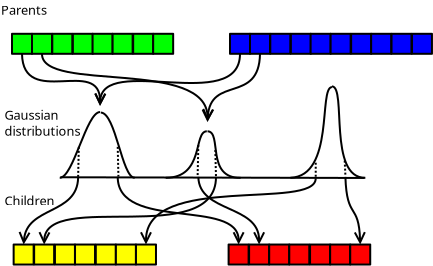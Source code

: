 <?xml version="1.0" encoding="UTF-8"?>
<dia:diagram xmlns:dia="http://www.lysator.liu.se/~alla/dia/">
  <dia:layer name="Background" visible="true">
    <dia:object type="Standard - Box" version="0" id="O0">
      <dia:attribute name="obj_pos">
        <dia:point val="13.991,8.205"/>
      </dia:attribute>
      <dia:attribute name="obj_bb">
        <dia:rectangle val="13.941,8.155;15.041,9.255"/>
      </dia:attribute>
      <dia:attribute name="elem_corner">
        <dia:point val="13.991,8.205"/>
      </dia:attribute>
      <dia:attribute name="elem_width">
        <dia:real val="1"/>
      </dia:attribute>
      <dia:attribute name="elem_height">
        <dia:real val="1"/>
      </dia:attribute>
      <dia:attribute name="inner_color">
        <dia:color val="#00ff00"/>
      </dia:attribute>
      <dia:attribute name="show_background">
        <dia:boolean val="true"/>
      </dia:attribute>
      <dia:attribute name="corner_radius">
        <dia:real val="1.175e-38"/>
      </dia:attribute>
      <dia:attribute name="aspect">
        <dia:enum val="2"/>
      </dia:attribute>
    </dia:object>
    <dia:object type="Standard - Box" version="0" id="O1">
      <dia:attribute name="obj_pos">
        <dia:point val="12.965,8.205"/>
      </dia:attribute>
      <dia:attribute name="obj_bb">
        <dia:rectangle val="12.915,8.155;14.015,9.255"/>
      </dia:attribute>
      <dia:attribute name="elem_corner">
        <dia:point val="12.965,8.205"/>
      </dia:attribute>
      <dia:attribute name="elem_width">
        <dia:real val="1"/>
      </dia:attribute>
      <dia:attribute name="elem_height">
        <dia:real val="1"/>
      </dia:attribute>
      <dia:attribute name="inner_color">
        <dia:color val="#00ff00"/>
      </dia:attribute>
      <dia:attribute name="show_background">
        <dia:boolean val="true"/>
      </dia:attribute>
      <dia:attribute name="corner_radius">
        <dia:real val="1.175e-38"/>
      </dia:attribute>
      <dia:attribute name="aspect">
        <dia:enum val="2"/>
      </dia:attribute>
    </dia:object>
    <dia:object type="Standard - Box" version="0" id="O2">
      <dia:attribute name="obj_pos">
        <dia:point val="10.95,8.205"/>
      </dia:attribute>
      <dia:attribute name="obj_bb">
        <dia:rectangle val="10.9,8.155;12,9.255"/>
      </dia:attribute>
      <dia:attribute name="elem_corner">
        <dia:point val="10.95,8.205"/>
      </dia:attribute>
      <dia:attribute name="elem_width">
        <dia:real val="1"/>
      </dia:attribute>
      <dia:attribute name="elem_height">
        <dia:real val="1"/>
      </dia:attribute>
      <dia:attribute name="inner_color">
        <dia:color val="#00ff00"/>
      </dia:attribute>
      <dia:attribute name="show_background">
        <dia:boolean val="true"/>
      </dia:attribute>
      <dia:attribute name="corner_radius">
        <dia:real val="1.175e-38"/>
      </dia:attribute>
      <dia:attribute name="aspect">
        <dia:enum val="2"/>
      </dia:attribute>
    </dia:object>
    <dia:object type="Standard - Box" version="0" id="O3">
      <dia:attribute name="obj_pos">
        <dia:point val="11.95,8.205"/>
      </dia:attribute>
      <dia:attribute name="obj_bb">
        <dia:rectangle val="11.9,8.155;13,9.255"/>
      </dia:attribute>
      <dia:attribute name="elem_corner">
        <dia:point val="11.95,8.205"/>
      </dia:attribute>
      <dia:attribute name="elem_width">
        <dia:real val="1"/>
      </dia:attribute>
      <dia:attribute name="elem_height">
        <dia:real val="1"/>
      </dia:attribute>
      <dia:attribute name="inner_color">
        <dia:color val="#00ff00"/>
      </dia:attribute>
      <dia:attribute name="show_background">
        <dia:boolean val="true"/>
      </dia:attribute>
      <dia:attribute name="corner_radius">
        <dia:real val="1.175e-38"/>
      </dia:attribute>
      <dia:attribute name="aspect">
        <dia:enum val="2"/>
      </dia:attribute>
    </dia:object>
    <dia:object type="Standard - Box" version="0" id="O4">
      <dia:attribute name="obj_pos">
        <dia:point val="14.98,8.205"/>
      </dia:attribute>
      <dia:attribute name="obj_bb">
        <dia:rectangle val="14.931,8.155;16.03,9.255"/>
      </dia:attribute>
      <dia:attribute name="elem_corner">
        <dia:point val="14.98,8.205"/>
      </dia:attribute>
      <dia:attribute name="elem_width">
        <dia:real val="1"/>
      </dia:attribute>
      <dia:attribute name="elem_height">
        <dia:real val="1"/>
      </dia:attribute>
      <dia:attribute name="inner_color">
        <dia:color val="#00ff00"/>
      </dia:attribute>
      <dia:attribute name="show_background">
        <dia:boolean val="true"/>
      </dia:attribute>
      <dia:attribute name="corner_radius">
        <dia:real val="1.175e-38"/>
      </dia:attribute>
      <dia:attribute name="aspect">
        <dia:enum val="2"/>
      </dia:attribute>
    </dia:object>
    <dia:object type="Standard - Box" version="0" id="O5">
      <dia:attribute name="obj_pos">
        <dia:point val="15.981,8.205"/>
      </dia:attribute>
      <dia:attribute name="obj_bb">
        <dia:rectangle val="15.931,8.155;17.031,9.255"/>
      </dia:attribute>
      <dia:attribute name="elem_corner">
        <dia:point val="15.981,8.205"/>
      </dia:attribute>
      <dia:attribute name="elem_width">
        <dia:real val="1"/>
      </dia:attribute>
      <dia:attribute name="elem_height">
        <dia:real val="1"/>
      </dia:attribute>
      <dia:attribute name="inner_color">
        <dia:color val="#00ff00"/>
      </dia:attribute>
      <dia:attribute name="show_background">
        <dia:boolean val="true"/>
      </dia:attribute>
      <dia:attribute name="corner_radius">
        <dia:real val="1.175e-38"/>
      </dia:attribute>
      <dia:attribute name="aspect">
        <dia:enum val="2"/>
      </dia:attribute>
    </dia:object>
    <dia:object type="Standard - Box" version="0" id="O6">
      <dia:attribute name="obj_pos">
        <dia:point val="17.008,8.205"/>
      </dia:attribute>
      <dia:attribute name="obj_bb">
        <dia:rectangle val="16.957,8.155;18.058,9.255"/>
      </dia:attribute>
      <dia:attribute name="elem_corner">
        <dia:point val="17.008,8.205"/>
      </dia:attribute>
      <dia:attribute name="elem_width">
        <dia:real val="1"/>
      </dia:attribute>
      <dia:attribute name="elem_height">
        <dia:real val="1"/>
      </dia:attribute>
      <dia:attribute name="inner_color">
        <dia:color val="#00ff00"/>
      </dia:attribute>
      <dia:attribute name="show_background">
        <dia:boolean val="true"/>
      </dia:attribute>
      <dia:attribute name="corner_radius">
        <dia:real val="1.175e-38"/>
      </dia:attribute>
      <dia:attribute name="aspect">
        <dia:enum val="2"/>
      </dia:attribute>
    </dia:object>
    <dia:object type="Standard - Box" version="0" id="O7">
      <dia:attribute name="obj_pos">
        <dia:point val="18.008,8.205"/>
      </dia:attribute>
      <dia:attribute name="obj_bb">
        <dia:rectangle val="17.957,8.155;19.058,9.255"/>
      </dia:attribute>
      <dia:attribute name="elem_corner">
        <dia:point val="18.008,8.205"/>
      </dia:attribute>
      <dia:attribute name="elem_width">
        <dia:real val="1"/>
      </dia:attribute>
      <dia:attribute name="elem_height">
        <dia:real val="1"/>
      </dia:attribute>
      <dia:attribute name="inner_color">
        <dia:color val="#00ff00"/>
      </dia:attribute>
      <dia:attribute name="show_background">
        <dia:boolean val="true"/>
      </dia:attribute>
      <dia:attribute name="corner_radius">
        <dia:real val="1.175e-38"/>
      </dia:attribute>
      <dia:attribute name="aspect">
        <dia:enum val="2"/>
      </dia:attribute>
    </dia:object>
    <dia:object type="Standard - Box" version="0" id="O8">
      <dia:attribute name="obj_pos">
        <dia:point val="24.891,8.205"/>
      </dia:attribute>
      <dia:attribute name="obj_bb">
        <dia:rectangle val="24.841,8.155;25.941,9.255"/>
      </dia:attribute>
      <dia:attribute name="elem_corner">
        <dia:point val="24.891,8.205"/>
      </dia:attribute>
      <dia:attribute name="elem_width">
        <dia:real val="1"/>
      </dia:attribute>
      <dia:attribute name="elem_height">
        <dia:real val="1"/>
      </dia:attribute>
      <dia:attribute name="inner_color">
        <dia:color val="#0000ff"/>
      </dia:attribute>
      <dia:attribute name="show_background">
        <dia:boolean val="true"/>
      </dia:attribute>
      <dia:attribute name="corner_radius">
        <dia:real val="1.175e-38"/>
      </dia:attribute>
      <dia:attribute name="aspect">
        <dia:enum val="2"/>
      </dia:attribute>
    </dia:object>
    <dia:object type="Standard - Box" version="0" id="O9">
      <dia:attribute name="obj_pos">
        <dia:point val="23.865,8.205"/>
      </dia:attribute>
      <dia:attribute name="obj_bb">
        <dia:rectangle val="23.815,8.155;24.915,9.255"/>
      </dia:attribute>
      <dia:attribute name="elem_corner">
        <dia:point val="23.865,8.205"/>
      </dia:attribute>
      <dia:attribute name="elem_width">
        <dia:real val="1"/>
      </dia:attribute>
      <dia:attribute name="elem_height">
        <dia:real val="1"/>
      </dia:attribute>
      <dia:attribute name="inner_color">
        <dia:color val="#0000ff"/>
      </dia:attribute>
      <dia:attribute name="show_background">
        <dia:boolean val="true"/>
      </dia:attribute>
      <dia:attribute name="corner_radius">
        <dia:real val="1.175e-38"/>
      </dia:attribute>
      <dia:attribute name="aspect">
        <dia:enum val="2"/>
      </dia:attribute>
    </dia:object>
    <dia:object type="Standard - Box" version="0" id="O10">
      <dia:attribute name="obj_pos">
        <dia:point val="21.85,8.205"/>
      </dia:attribute>
      <dia:attribute name="obj_bb">
        <dia:rectangle val="21.8,8.155;22.9,9.255"/>
      </dia:attribute>
      <dia:attribute name="elem_corner">
        <dia:point val="21.85,8.205"/>
      </dia:attribute>
      <dia:attribute name="elem_width">
        <dia:real val="1"/>
      </dia:attribute>
      <dia:attribute name="elem_height">
        <dia:real val="1"/>
      </dia:attribute>
      <dia:attribute name="inner_color">
        <dia:color val="#0000ff"/>
      </dia:attribute>
      <dia:attribute name="show_background">
        <dia:boolean val="true"/>
      </dia:attribute>
      <dia:attribute name="corner_radius">
        <dia:real val="1.175e-38"/>
      </dia:attribute>
      <dia:attribute name="aspect">
        <dia:enum val="2"/>
      </dia:attribute>
    </dia:object>
    <dia:object type="Standard - Box" version="0" id="O11">
      <dia:attribute name="obj_pos">
        <dia:point val="22.85,8.205"/>
      </dia:attribute>
      <dia:attribute name="obj_bb">
        <dia:rectangle val="22.8,8.155;23.9,9.255"/>
      </dia:attribute>
      <dia:attribute name="elem_corner">
        <dia:point val="22.85,8.205"/>
      </dia:attribute>
      <dia:attribute name="elem_width">
        <dia:real val="1"/>
      </dia:attribute>
      <dia:attribute name="elem_height">
        <dia:real val="1"/>
      </dia:attribute>
      <dia:attribute name="inner_color">
        <dia:color val="#0000ff"/>
      </dia:attribute>
      <dia:attribute name="show_background">
        <dia:boolean val="true"/>
      </dia:attribute>
      <dia:attribute name="corner_radius">
        <dia:real val="1.175e-38"/>
      </dia:attribute>
      <dia:attribute name="aspect">
        <dia:enum val="2"/>
      </dia:attribute>
    </dia:object>
    <dia:object type="Standard - Box" version="0" id="O12">
      <dia:attribute name="obj_pos">
        <dia:point val="25.881,8.205"/>
      </dia:attribute>
      <dia:attribute name="obj_bb">
        <dia:rectangle val="25.831,8.155;26.93,9.255"/>
      </dia:attribute>
      <dia:attribute name="elem_corner">
        <dia:point val="25.881,8.205"/>
      </dia:attribute>
      <dia:attribute name="elem_width">
        <dia:real val="1"/>
      </dia:attribute>
      <dia:attribute name="elem_height">
        <dia:real val="1"/>
      </dia:attribute>
      <dia:attribute name="inner_color">
        <dia:color val="#0000ff"/>
      </dia:attribute>
      <dia:attribute name="show_background">
        <dia:boolean val="true"/>
      </dia:attribute>
      <dia:attribute name="corner_radius">
        <dia:real val="1.175e-38"/>
      </dia:attribute>
      <dia:attribute name="aspect">
        <dia:enum val="2"/>
      </dia:attribute>
    </dia:object>
    <dia:object type="Standard - Box" version="0" id="O13">
      <dia:attribute name="obj_pos">
        <dia:point val="26.881,8.205"/>
      </dia:attribute>
      <dia:attribute name="obj_bb">
        <dia:rectangle val="26.831,8.155;27.931,9.255"/>
      </dia:attribute>
      <dia:attribute name="elem_corner">
        <dia:point val="26.881,8.205"/>
      </dia:attribute>
      <dia:attribute name="elem_width">
        <dia:real val="1"/>
      </dia:attribute>
      <dia:attribute name="elem_height">
        <dia:real val="1"/>
      </dia:attribute>
      <dia:attribute name="inner_color">
        <dia:color val="#0000ff"/>
      </dia:attribute>
      <dia:attribute name="show_background">
        <dia:boolean val="true"/>
      </dia:attribute>
      <dia:attribute name="corner_radius">
        <dia:real val="1.175e-38"/>
      </dia:attribute>
      <dia:attribute name="aspect">
        <dia:enum val="2"/>
      </dia:attribute>
    </dia:object>
    <dia:object type="Standard - Box" version="0" id="O14">
      <dia:attribute name="obj_pos">
        <dia:point val="30.948,8.205"/>
      </dia:attribute>
      <dia:attribute name="obj_bb">
        <dia:rectangle val="30.898,8.155;31.998,9.255"/>
      </dia:attribute>
      <dia:attribute name="elem_corner">
        <dia:point val="30.948,8.205"/>
      </dia:attribute>
      <dia:attribute name="elem_width">
        <dia:real val="1"/>
      </dia:attribute>
      <dia:attribute name="elem_height">
        <dia:real val="1"/>
      </dia:attribute>
      <dia:attribute name="inner_color">
        <dia:color val="#0000ff"/>
      </dia:attribute>
      <dia:attribute name="show_background">
        <dia:boolean val="true"/>
      </dia:attribute>
      <dia:attribute name="corner_radius">
        <dia:real val="1.175e-38"/>
      </dia:attribute>
      <dia:attribute name="aspect">
        <dia:enum val="2"/>
      </dia:attribute>
    </dia:object>
    <dia:object type="Standard - Box" version="0" id="O15">
      <dia:attribute name="obj_pos">
        <dia:point val="29.923,8.205"/>
      </dia:attribute>
      <dia:attribute name="obj_bb">
        <dia:rectangle val="29.873,8.155;30.973,9.255"/>
      </dia:attribute>
      <dia:attribute name="elem_corner">
        <dia:point val="29.923,8.205"/>
      </dia:attribute>
      <dia:attribute name="elem_width">
        <dia:real val="1"/>
      </dia:attribute>
      <dia:attribute name="elem_height">
        <dia:real val="1"/>
      </dia:attribute>
      <dia:attribute name="inner_color">
        <dia:color val="#0000ff"/>
      </dia:attribute>
      <dia:attribute name="show_background">
        <dia:boolean val="true"/>
      </dia:attribute>
      <dia:attribute name="corner_radius">
        <dia:real val="1.175e-38"/>
      </dia:attribute>
      <dia:attribute name="aspect">
        <dia:enum val="2"/>
      </dia:attribute>
    </dia:object>
    <dia:object type="Standard - Box" version="0" id="O16">
      <dia:attribute name="obj_pos">
        <dia:point val="27.907,8.205"/>
      </dia:attribute>
      <dia:attribute name="obj_bb">
        <dia:rectangle val="27.858,8.155;28.957,9.255"/>
      </dia:attribute>
      <dia:attribute name="elem_corner">
        <dia:point val="27.907,8.205"/>
      </dia:attribute>
      <dia:attribute name="elem_width">
        <dia:real val="1"/>
      </dia:attribute>
      <dia:attribute name="elem_height">
        <dia:real val="1"/>
      </dia:attribute>
      <dia:attribute name="inner_color">
        <dia:color val="#0000ff"/>
      </dia:attribute>
      <dia:attribute name="show_background">
        <dia:boolean val="true"/>
      </dia:attribute>
      <dia:attribute name="corner_radius">
        <dia:real val="1.175e-38"/>
      </dia:attribute>
      <dia:attribute name="aspect">
        <dia:enum val="2"/>
      </dia:attribute>
    </dia:object>
    <dia:object type="Standard - Box" version="0" id="O17">
      <dia:attribute name="obj_pos">
        <dia:point val="28.907,8.205"/>
      </dia:attribute>
      <dia:attribute name="obj_bb">
        <dia:rectangle val="28.858,8.155;29.957,9.255"/>
      </dia:attribute>
      <dia:attribute name="elem_corner">
        <dia:point val="28.907,8.205"/>
      </dia:attribute>
      <dia:attribute name="elem_width">
        <dia:real val="1"/>
      </dia:attribute>
      <dia:attribute name="elem_height">
        <dia:real val="1"/>
      </dia:attribute>
      <dia:attribute name="inner_color">
        <dia:color val="#0000ff"/>
      </dia:attribute>
      <dia:attribute name="show_background">
        <dia:boolean val="true"/>
      </dia:attribute>
      <dia:attribute name="corner_radius">
        <dia:real val="1.175e-38"/>
      </dia:attribute>
      <dia:attribute name="aspect">
        <dia:enum val="2"/>
      </dia:attribute>
    </dia:object>
    <dia:object type="Standard - Text" version="1" id="O18">
      <dia:attribute name="obj_pos">
        <dia:point val="10.4,7.25"/>
      </dia:attribute>
      <dia:attribute name="obj_bb">
        <dia:rectangle val="10.4,6.707;12.575,7.647"/>
      </dia:attribute>
      <dia:attribute name="text">
        <dia:composite type="text">
          <dia:attribute name="string">
            <dia:string>#Parents#</dia:string>
          </dia:attribute>
          <dia:attribute name="font">
            <dia:font family="sans" style="0" name="Helvetica"/>
          </dia:attribute>
          <dia:attribute name="height">
            <dia:real val="0.8"/>
          </dia:attribute>
          <dia:attribute name="pos">
            <dia:point val="10.4,7.25"/>
          </dia:attribute>
          <dia:attribute name="color">
            <dia:color val="#000000"/>
          </dia:attribute>
          <dia:attribute name="alignment">
            <dia:enum val="0"/>
          </dia:attribute>
        </dia:composite>
      </dia:attribute>
      <dia:attribute name="valign">
        <dia:enum val="3"/>
      </dia:attribute>
    </dia:object>
    <dia:object type="Standard - BezierLine" version="0" id="O19">
      <dia:attribute name="obj_pos">
        <dia:point val="13.337,15.405"/>
      </dia:attribute>
      <dia:attribute name="obj_bb">
        <dia:rectangle val="13.287,12.067;15.402,15.456"/>
      </dia:attribute>
      <dia:attribute name="bez_points">
        <dia:point val="13.337,15.405"/>
        <dia:point val="14.018,15.405"/>
        <dia:point val="14.671,12.117"/>
        <dia:point val="15.352,12.117"/>
      </dia:attribute>
      <dia:attribute name="corner_types">
        <dia:enum val="0"/>
        <dia:enum val="0"/>
      </dia:attribute>
    </dia:object>
    <dia:object type="Standard - BezierLine" version="0" id="O20">
      <dia:attribute name="obj_pos">
        <dia:point val="17.084,15.405"/>
      </dia:attribute>
      <dia:attribute name="obj_bb">
        <dia:rectangle val="15.337,12.092;17.134,15.456"/>
      </dia:attribute>
      <dia:attribute name="bez_points">
        <dia:point val="17.084,15.405"/>
        <dia:point val="16.448,15.405"/>
        <dia:point val="16.137,12.157"/>
        <dia:point val="15.387,12.143"/>
      </dia:attribute>
      <dia:attribute name="corner_types">
        <dia:enum val="0"/>
        <dia:enum val="0"/>
      </dia:attribute>
    </dia:object>
    <dia:object type="Standard - BezierLine" version="0" id="O21">
      <dia:attribute name="obj_pos">
        <dia:point val="18.634,15.405"/>
      </dia:attribute>
      <dia:attribute name="obj_bb">
        <dia:rectangle val="18.584,13.03;20.741,15.456"/>
      </dia:attribute>
      <dia:attribute name="bez_points">
        <dia:point val="18.634,15.405"/>
        <dia:point val="20.585,15.405"/>
        <dia:point val="20.01,13.08"/>
        <dia:point val="20.691,13.08"/>
      </dia:attribute>
      <dia:attribute name="corner_types">
        <dia:enum val="0"/>
        <dia:enum val="0"/>
      </dia:attribute>
    </dia:object>
    <dia:object type="Standard - BezierLine" version="0" id="O22">
      <dia:attribute name="obj_pos">
        <dia:point val="22.381,15.405"/>
      </dia:attribute>
      <dia:attribute name="obj_bb">
        <dia:rectangle val="20.675,13.029;22.432,15.456"/>
      </dia:attribute>
      <dia:attribute name="bez_points">
        <dia:point val="22.381,15.405"/>
        <dia:point val="20.62,15.439"/>
        <dia:point val="21.475,13.094"/>
        <dia:point val="20.726,13.08"/>
      </dia:attribute>
      <dia:attribute name="corner_types">
        <dia:enum val="0"/>
        <dia:enum val="0"/>
      </dia:attribute>
    </dia:object>
    <dia:object type="Standard - BezierLine" version="0" id="O23">
      <dia:attribute name="obj_pos">
        <dia:point val="24.87,15.404"/>
      </dia:attribute>
      <dia:attribute name="obj_bb">
        <dia:rectangle val="24.819,10.82;26.999,15.456"/>
      </dia:attribute>
      <dia:attribute name="bez_points">
        <dia:point val="24.87,15.404"/>
        <dia:point val="27.09,15.325"/>
        <dia:point val="26.268,10.87"/>
        <dia:point val="26.949,10.87"/>
      </dia:attribute>
      <dia:attribute name="corner_types">
        <dia:enum val="0"/>
        <dia:enum val="0"/>
      </dia:attribute>
    </dia:object>
    <dia:object type="Standard - BezierLine" version="0" id="O24">
      <dia:attribute name="obj_pos">
        <dia:point val="28.618,15.405"/>
      </dia:attribute>
      <dia:attribute name="obj_bb">
        <dia:rectangle val="26.899,10.785;28.669,15.456"/>
      </dia:attribute>
      <dia:attribute name="bez_points">
        <dia:point val="28.618,15.405"/>
        <dia:point val="26.736,15.432"/>
        <dia:point val="27.691,10.835"/>
        <dia:point val="26.949,10.835"/>
      </dia:attribute>
      <dia:attribute name="corner_types">
        <dia:enum val="0"/>
        <dia:enum val="0"/>
      </dia:attribute>
    </dia:object>
    <dia:object type="Standard - Line" version="0" id="O25">
      <dia:attribute name="obj_pos">
        <dia:point val="13.372,15.378"/>
      </dia:attribute>
      <dia:attribute name="obj_bb">
        <dia:rectangle val="13.322,15.328;28.625,15.464"/>
      </dia:attribute>
      <dia:attribute name="conn_endpoints">
        <dia:point val="13.372,15.378"/>
        <dia:point val="28.575,15.413"/>
      </dia:attribute>
      <dia:attribute name="numcp">
        <dia:int val="1"/>
      </dia:attribute>
    </dia:object>
    <dia:object type="Standard - BezierLine" version="0" id="O26">
      <dia:attribute name="obj_pos">
        <dia:point val="22.35,9.205"/>
      </dia:attribute>
      <dia:attribute name="obj_bb">
        <dia:rectangle val="14.851,9.155;22.4,11.87"/>
      </dia:attribute>
      <dia:attribute name="bez_points">
        <dia:point val="22.35,9.205"/>
        <dia:point val="22.352,12.267"/>
        <dia:point val="15.423,9.156"/>
        <dia:point val="15.352,11.807"/>
      </dia:attribute>
      <dia:attribute name="corner_types">
        <dia:enum val="0"/>
        <dia:enum val="0"/>
      </dia:attribute>
      <dia:attribute name="end_arrow">
        <dia:enum val="1"/>
      </dia:attribute>
      <dia:attribute name="end_arrow_length">
        <dia:real val="0.5"/>
      </dia:attribute>
      <dia:attribute name="end_arrow_width">
        <dia:real val="0.5"/>
      </dia:attribute>
      <dia:connections>
        <dia:connection handle="0" to="O10" connection="6"/>
      </dia:connections>
    </dia:object>
    <dia:object type="Standard - BezierLine" version="0" id="O27">
      <dia:attribute name="obj_pos">
        <dia:point val="11.45,9.205"/>
      </dia:attribute>
      <dia:attribute name="obj_bb">
        <dia:rectangle val="11.399,9.154;15.853,11.864"/>
      </dia:attribute>
      <dia:attribute name="bez_points">
        <dia:point val="11.45,9.205"/>
        <dia:point val="11.498,11.984"/>
        <dia:point val="15.387,9.297"/>
        <dia:point val="15.352,11.807"/>
      </dia:attribute>
      <dia:attribute name="corner_types">
        <dia:enum val="0"/>
        <dia:enum val="0"/>
      </dia:attribute>
      <dia:attribute name="end_arrow">
        <dia:enum val="1"/>
      </dia:attribute>
      <dia:attribute name="end_arrow_length">
        <dia:real val="0.5"/>
      </dia:attribute>
      <dia:attribute name="end_arrow_width">
        <dia:real val="0.5"/>
      </dia:attribute>
      <dia:connections>
        <dia:connection handle="0" to="O2" connection="6"/>
      </dia:connections>
    </dia:object>
    <dia:object type="Standard - BezierLine" version="0" id="O28">
      <dia:attribute name="obj_pos">
        <dia:point val="12.45,9.205"/>
      </dia:attribute>
      <dia:attribute name="obj_bb">
        <dia:rectangle val="12.399,9.154;21.227,12.676"/>
      </dia:attribute>
      <dia:attribute name="bez_points">
        <dia:point val="12.45,9.205"/>
        <dia:point val="12.418,11.171"/>
        <dia:point val="20.762,9.403"/>
        <dia:point val="20.726,12.62"/>
      </dia:attribute>
      <dia:attribute name="corner_types">
        <dia:enum val="0"/>
        <dia:enum val="0"/>
      </dia:attribute>
      <dia:attribute name="end_arrow">
        <dia:enum val="1"/>
      </dia:attribute>
      <dia:attribute name="end_arrow_length">
        <dia:real val="0.5"/>
      </dia:attribute>
      <dia:attribute name="end_arrow_width">
        <dia:real val="0.5"/>
      </dia:attribute>
      <dia:connections>
        <dia:connection handle="0" to="O3" connection="6"/>
      </dia:connections>
    </dia:object>
    <dia:object type="Standard - BezierLine" version="0" id="O29">
      <dia:attribute name="obj_pos">
        <dia:point val="23.35,9.205"/>
      </dia:attribute>
      <dia:attribute name="obj_bb">
        <dia:rectangle val="20.224,9.154;23.401,12.665"/>
      </dia:attribute>
      <dia:attribute name="bez_points">
        <dia:point val="23.35,9.205"/>
        <dia:point val="23.307,11.736"/>
        <dia:point val="20.868,10.252"/>
        <dia:point val="20.726,12.585"/>
      </dia:attribute>
      <dia:attribute name="corner_types">
        <dia:enum val="0"/>
        <dia:enum val="0"/>
      </dia:attribute>
      <dia:attribute name="end_arrow">
        <dia:enum val="1"/>
      </dia:attribute>
      <dia:attribute name="end_arrow_length">
        <dia:real val="0.5"/>
      </dia:attribute>
      <dia:attribute name="end_arrow_width">
        <dia:real val="0.5"/>
      </dia:attribute>
      <dia:connections>
        <dia:connection handle="0" to="O11" connection="6"/>
      </dia:connections>
    </dia:object>
    <dia:object type="Standard - Line" version="0" id="O30">
      <dia:attribute name="obj_pos">
        <dia:point val="14.291,13.858"/>
      </dia:attribute>
      <dia:attribute name="obj_bb">
        <dia:rectangle val="14.205,13.807;14.343,15.429"/>
      </dia:attribute>
      <dia:attribute name="conn_endpoints">
        <dia:point val="14.291,13.858"/>
        <dia:point val="14.256,15.378"/>
      </dia:attribute>
      <dia:attribute name="numcp">
        <dia:int val="1"/>
      </dia:attribute>
      <dia:attribute name="line_style">
        <dia:enum val="4"/>
      </dia:attribute>
    </dia:object>
    <dia:object type="Standard - Line" version="0" id="O31">
      <dia:attribute name="obj_pos">
        <dia:point val="16.236,13.858"/>
      </dia:attribute>
      <dia:attribute name="obj_bb">
        <dia:rectangle val="16.185,13.807;16.323,15.394"/>
      </dia:attribute>
      <dia:attribute name="conn_endpoints">
        <dia:point val="16.236,13.858"/>
        <dia:point val="16.271,15.343"/>
      </dia:attribute>
      <dia:attribute name="numcp">
        <dia:int val="1"/>
      </dia:attribute>
      <dia:attribute name="line_style">
        <dia:enum val="4"/>
      </dia:attribute>
    </dia:object>
    <dia:object type="Standard - Box" version="0" id="O32">
      <dia:attribute name="obj_pos">
        <dia:point val="11.032,18.741"/>
      </dia:attribute>
      <dia:attribute name="obj_bb">
        <dia:rectangle val="10.982,18.691;12.082,19.791"/>
      </dia:attribute>
      <dia:attribute name="elem_corner">
        <dia:point val="11.032,18.741"/>
      </dia:attribute>
      <dia:attribute name="elem_width">
        <dia:real val="1"/>
      </dia:attribute>
      <dia:attribute name="elem_height">
        <dia:real val="1"/>
      </dia:attribute>
      <dia:attribute name="inner_color">
        <dia:color val="#ffff00"/>
      </dia:attribute>
      <dia:attribute name="show_background">
        <dia:boolean val="true"/>
      </dia:attribute>
      <dia:attribute name="corner_radius">
        <dia:real val="1.175e-38"/>
      </dia:attribute>
      <dia:attribute name="aspect">
        <dia:enum val="2"/>
      </dia:attribute>
    </dia:object>
    <dia:object type="Standard - Box" version="0" id="O33">
      <dia:attribute name="obj_pos">
        <dia:point val="21.78,18.741"/>
      </dia:attribute>
      <dia:attribute name="obj_bb">
        <dia:rectangle val="21.73,18.691;22.83,19.791"/>
      </dia:attribute>
      <dia:attribute name="elem_corner">
        <dia:point val="21.78,18.741"/>
      </dia:attribute>
      <dia:attribute name="elem_width">
        <dia:real val="1"/>
      </dia:attribute>
      <dia:attribute name="elem_height">
        <dia:real val="1"/>
      </dia:attribute>
      <dia:attribute name="inner_color">
        <dia:color val="#ff0000"/>
      </dia:attribute>
      <dia:attribute name="show_background">
        <dia:boolean val="true"/>
      </dia:attribute>
      <dia:attribute name="corner_radius">
        <dia:real val="1.175e-38"/>
      </dia:attribute>
      <dia:attribute name="aspect">
        <dia:enum val="2"/>
      </dia:attribute>
    </dia:object>
    <dia:object type="Standard - Line" version="0" id="O34">
      <dia:attribute name="obj_pos">
        <dia:point val="20.267,13.769"/>
      </dia:attribute>
      <dia:attribute name="obj_bb">
        <dia:rectangle val="20.18,13.718;20.318,15.376"/>
      </dia:attribute>
      <dia:attribute name="conn_endpoints">
        <dia:point val="20.267,13.769"/>
        <dia:point val="20.231,15.325"/>
      </dia:attribute>
      <dia:attribute name="numcp">
        <dia:int val="1"/>
      </dia:attribute>
      <dia:attribute name="line_style">
        <dia:enum val="4"/>
      </dia:attribute>
    </dia:object>
    <dia:object type="Standard - Line" version="0" id="O35">
      <dia:attribute name="obj_pos">
        <dia:point val="21.115,14.017"/>
      </dia:attribute>
      <dia:attribute name="obj_bb">
        <dia:rectangle val="21.064,13.966;21.202,15.447"/>
      </dia:attribute>
      <dia:attribute name="conn_endpoints">
        <dia:point val="21.115,14.017"/>
        <dia:point val="21.15,15.396"/>
      </dia:attribute>
      <dia:attribute name="numcp">
        <dia:int val="1"/>
      </dia:attribute>
      <dia:attribute name="line_style">
        <dia:enum val="4"/>
      </dia:attribute>
    </dia:object>
    <dia:object type="Standard - Line" version="0" id="O36">
      <dia:attribute name="obj_pos">
        <dia:point val="26.136,14.653"/>
      </dia:attribute>
      <dia:attribute name="obj_bb">
        <dia:rectangle val="26.085,14.603;26.186,15.41"/>
      </dia:attribute>
      <dia:attribute name="conn_endpoints">
        <dia:point val="26.136,14.653"/>
        <dia:point val="26.136,15.36"/>
      </dia:attribute>
      <dia:attribute name="numcp">
        <dia:int val="1"/>
      </dia:attribute>
      <dia:attribute name="line_style">
        <dia:enum val="4"/>
      </dia:attribute>
    </dia:object>
    <dia:object type="Standard - Line" version="0" id="O37">
      <dia:attribute name="obj_pos">
        <dia:point val="27.585,14.547"/>
      </dia:attribute>
      <dia:attribute name="obj_bb">
        <dia:rectangle val="27.533,14.495;27.673,15.342"/>
      </dia:attribute>
      <dia:attribute name="conn_endpoints">
        <dia:point val="27.585,14.547"/>
        <dia:point val="27.62,15.29"/>
      </dia:attribute>
      <dia:attribute name="numcp">
        <dia:int val="1"/>
      </dia:attribute>
      <dia:attribute name="line_style">
        <dia:enum val="4"/>
      </dia:attribute>
    </dia:object>
    <dia:object type="Standard - BezierLine" version="0" id="O38">
      <dia:attribute name="obj_pos">
        <dia:point val="14.256,15.396"/>
      </dia:attribute>
      <dia:attribute name="obj_bb">
        <dia:rectangle val="11.03,15.345;14.307,18.828"/>
      </dia:attribute>
      <dia:attribute name="bez_points">
        <dia:point val="14.256,15.396"/>
        <dia:point val="14.221,17.27"/>
        <dia:point val="11.675,16.81"/>
        <dia:point val="11.532,18.741"/>
      </dia:attribute>
      <dia:attribute name="corner_types">
        <dia:enum val="0"/>
        <dia:enum val="0"/>
      </dia:attribute>
      <dia:attribute name="end_arrow">
        <dia:enum val="1"/>
      </dia:attribute>
      <dia:attribute name="end_arrow_length">
        <dia:real val="0.5"/>
      </dia:attribute>
      <dia:attribute name="end_arrow_width">
        <dia:real val="0.5"/>
      </dia:attribute>
      <dia:connections>
        <dia:connection handle="3" to="O32" connection="1"/>
      </dia:connections>
    </dia:object>
    <dia:object type="Standard - BezierLine" version="0" id="O39">
      <dia:attribute name="obj_pos">
        <dia:point val="16.236,15.36"/>
      </dia:attribute>
      <dia:attribute name="obj_bb">
        <dia:rectangle val="16.186,15.31;22.78,18.791"/>
      </dia:attribute>
      <dia:attribute name="bez_points">
        <dia:point val="16.236,15.36"/>
        <dia:point val="16.236,18.083"/>
        <dia:point val="22.282,16.421"/>
        <dia:point val="22.28,18.741"/>
      </dia:attribute>
      <dia:attribute name="corner_types">
        <dia:enum val="0"/>
        <dia:enum val="0"/>
      </dia:attribute>
      <dia:attribute name="end_arrow">
        <dia:enum val="1"/>
      </dia:attribute>
      <dia:attribute name="end_arrow_length">
        <dia:real val="0.5"/>
      </dia:attribute>
      <dia:attribute name="end_arrow_width">
        <dia:real val="0.5"/>
      </dia:attribute>
      <dia:connections>
        <dia:connection handle="3" to="O33" connection="1"/>
      </dia:connections>
    </dia:object>
    <dia:object type="Standard - Box" version="0" id="O40">
      <dia:attribute name="obj_pos">
        <dia:point val="12.057,18.741"/>
      </dia:attribute>
      <dia:attribute name="obj_bb">
        <dia:rectangle val="12.008,18.691;13.107,19.791"/>
      </dia:attribute>
      <dia:attribute name="elem_corner">
        <dia:point val="12.057,18.741"/>
      </dia:attribute>
      <dia:attribute name="elem_width">
        <dia:real val="1"/>
      </dia:attribute>
      <dia:attribute name="elem_height">
        <dia:real val="1"/>
      </dia:attribute>
      <dia:attribute name="inner_color">
        <dia:color val="#ffff00"/>
      </dia:attribute>
      <dia:attribute name="show_background">
        <dia:boolean val="true"/>
      </dia:attribute>
      <dia:attribute name="corner_radius">
        <dia:real val="1.175e-38"/>
      </dia:attribute>
      <dia:attribute name="aspect">
        <dia:enum val="2"/>
      </dia:attribute>
    </dia:object>
    <dia:object type="Standard - Box" version="0" id="O41">
      <dia:attribute name="obj_pos">
        <dia:point val="13.097,18.741"/>
      </dia:attribute>
      <dia:attribute name="obj_bb">
        <dia:rectangle val="13.047,18.691;14.147,19.791"/>
      </dia:attribute>
      <dia:attribute name="elem_corner">
        <dia:point val="13.097,18.741"/>
      </dia:attribute>
      <dia:attribute name="elem_width">
        <dia:real val="1"/>
      </dia:attribute>
      <dia:attribute name="elem_height">
        <dia:real val="1"/>
      </dia:attribute>
      <dia:attribute name="inner_color">
        <dia:color val="#ffff00"/>
      </dia:attribute>
      <dia:attribute name="show_background">
        <dia:boolean val="true"/>
      </dia:attribute>
      <dia:attribute name="corner_radius">
        <dia:real val="1.175e-38"/>
      </dia:attribute>
      <dia:attribute name="aspect">
        <dia:enum val="2"/>
      </dia:attribute>
    </dia:object>
    <dia:object type="Standard - Box" version="0" id="O42">
      <dia:attribute name="obj_pos">
        <dia:point val="14.101,18.741"/>
      </dia:attribute>
      <dia:attribute name="obj_bb">
        <dia:rectangle val="14.051,18.691;15.151,19.791"/>
      </dia:attribute>
      <dia:attribute name="elem_corner">
        <dia:point val="14.101,18.741"/>
      </dia:attribute>
      <dia:attribute name="elem_width">
        <dia:real val="1"/>
      </dia:attribute>
      <dia:attribute name="elem_height">
        <dia:real val="1"/>
      </dia:attribute>
      <dia:attribute name="inner_color">
        <dia:color val="#ffff00"/>
      </dia:attribute>
      <dia:attribute name="show_background">
        <dia:boolean val="true"/>
      </dia:attribute>
      <dia:attribute name="corner_radius">
        <dia:real val="1.175e-38"/>
      </dia:attribute>
      <dia:attribute name="aspect">
        <dia:enum val="2"/>
      </dia:attribute>
    </dia:object>
    <dia:object type="Standard - Box" version="0" id="O43">
      <dia:attribute name="obj_pos">
        <dia:point val="15.14,18.741"/>
      </dia:attribute>
      <dia:attribute name="obj_bb">
        <dia:rectangle val="15.091,18.691;16.191,19.791"/>
      </dia:attribute>
      <dia:attribute name="elem_corner">
        <dia:point val="15.14,18.741"/>
      </dia:attribute>
      <dia:attribute name="elem_width">
        <dia:real val="1"/>
      </dia:attribute>
      <dia:attribute name="elem_height">
        <dia:real val="1"/>
      </dia:attribute>
      <dia:attribute name="inner_color">
        <dia:color val="#ffff00"/>
      </dia:attribute>
      <dia:attribute name="show_background">
        <dia:boolean val="true"/>
      </dia:attribute>
      <dia:attribute name="corner_radius">
        <dia:real val="1.175e-38"/>
      </dia:attribute>
      <dia:attribute name="aspect">
        <dia:enum val="2"/>
      </dia:attribute>
    </dia:object>
    <dia:object type="Standard - Box" version="0" id="O44">
      <dia:attribute name="obj_pos">
        <dia:point val="16.145,18.741"/>
      </dia:attribute>
      <dia:attribute name="obj_bb">
        <dia:rectangle val="16.095,18.691;17.195,19.791"/>
      </dia:attribute>
      <dia:attribute name="elem_corner">
        <dia:point val="16.145,18.741"/>
      </dia:attribute>
      <dia:attribute name="elem_width">
        <dia:real val="1"/>
      </dia:attribute>
      <dia:attribute name="elem_height">
        <dia:real val="1"/>
      </dia:attribute>
      <dia:attribute name="inner_color">
        <dia:color val="#ffff00"/>
      </dia:attribute>
      <dia:attribute name="show_background">
        <dia:boolean val="true"/>
      </dia:attribute>
      <dia:attribute name="corner_radius">
        <dia:real val="1.175e-38"/>
      </dia:attribute>
      <dia:attribute name="aspect">
        <dia:enum val="2"/>
      </dia:attribute>
    </dia:object>
    <dia:object type="Standard - Box" version="0" id="O45">
      <dia:attribute name="obj_pos">
        <dia:point val="17.149,18.741"/>
      </dia:attribute>
      <dia:attribute name="obj_bb">
        <dia:rectangle val="17.099,18.691;18.199,19.791"/>
      </dia:attribute>
      <dia:attribute name="elem_corner">
        <dia:point val="17.149,18.741"/>
      </dia:attribute>
      <dia:attribute name="elem_width">
        <dia:real val="1"/>
      </dia:attribute>
      <dia:attribute name="elem_height">
        <dia:real val="1"/>
      </dia:attribute>
      <dia:attribute name="inner_color">
        <dia:color val="#ffff00"/>
      </dia:attribute>
      <dia:attribute name="show_background">
        <dia:boolean val="true"/>
      </dia:attribute>
      <dia:attribute name="corner_radius">
        <dia:real val="1.175e-38"/>
      </dia:attribute>
      <dia:attribute name="aspect">
        <dia:enum val="2"/>
      </dia:attribute>
    </dia:object>
    <dia:object type="Standard - Box" version="0" id="O46">
      <dia:attribute name="obj_pos">
        <dia:point val="22.805,18.741"/>
      </dia:attribute>
      <dia:attribute name="obj_bb">
        <dia:rectangle val="22.756,18.691;23.855,19.791"/>
      </dia:attribute>
      <dia:attribute name="elem_corner">
        <dia:point val="22.805,18.741"/>
      </dia:attribute>
      <dia:attribute name="elem_width">
        <dia:real val="1"/>
      </dia:attribute>
      <dia:attribute name="elem_height">
        <dia:real val="1"/>
      </dia:attribute>
      <dia:attribute name="inner_color">
        <dia:color val="#ff0000"/>
      </dia:attribute>
      <dia:attribute name="show_background">
        <dia:boolean val="true"/>
      </dia:attribute>
      <dia:attribute name="corner_radius">
        <dia:real val="1.175e-38"/>
      </dia:attribute>
      <dia:attribute name="aspect">
        <dia:enum val="2"/>
      </dia:attribute>
    </dia:object>
    <dia:object type="Standard - Box" version="0" id="O47">
      <dia:attribute name="obj_pos">
        <dia:point val="23.81,18.741"/>
      </dia:attribute>
      <dia:attribute name="obj_bb">
        <dia:rectangle val="23.76,18.691;24.86,19.791"/>
      </dia:attribute>
      <dia:attribute name="elem_corner">
        <dia:point val="23.81,18.741"/>
      </dia:attribute>
      <dia:attribute name="elem_width">
        <dia:real val="1"/>
      </dia:attribute>
      <dia:attribute name="elem_height">
        <dia:real val="1"/>
      </dia:attribute>
      <dia:attribute name="inner_color">
        <dia:color val="#ff0000"/>
      </dia:attribute>
      <dia:attribute name="show_background">
        <dia:boolean val="true"/>
      </dia:attribute>
      <dia:attribute name="corner_radius">
        <dia:real val="1.175e-38"/>
      </dia:attribute>
      <dia:attribute name="aspect">
        <dia:enum val="2"/>
      </dia:attribute>
    </dia:object>
    <dia:object type="Standard - Box" version="0" id="O48">
      <dia:attribute name="obj_pos">
        <dia:point val="24.814,18.741"/>
      </dia:attribute>
      <dia:attribute name="obj_bb">
        <dia:rectangle val="24.764,18.691;25.864,19.791"/>
      </dia:attribute>
      <dia:attribute name="elem_corner">
        <dia:point val="24.814,18.741"/>
      </dia:attribute>
      <dia:attribute name="elem_width">
        <dia:real val="1"/>
      </dia:attribute>
      <dia:attribute name="elem_height">
        <dia:real val="1"/>
      </dia:attribute>
      <dia:attribute name="inner_color">
        <dia:color val="#ff0000"/>
      </dia:attribute>
      <dia:attribute name="show_background">
        <dia:boolean val="true"/>
      </dia:attribute>
      <dia:attribute name="corner_radius">
        <dia:real val="1.175e-38"/>
      </dia:attribute>
      <dia:attribute name="aspect">
        <dia:enum val="2"/>
      </dia:attribute>
    </dia:object>
    <dia:object type="Standard - Box" version="0" id="O49">
      <dia:attribute name="obj_pos">
        <dia:point val="25.853,18.741"/>
      </dia:attribute>
      <dia:attribute name="obj_bb">
        <dia:rectangle val="25.803,18.691;26.903,19.791"/>
      </dia:attribute>
      <dia:attribute name="elem_corner">
        <dia:point val="25.853,18.741"/>
      </dia:attribute>
      <dia:attribute name="elem_width">
        <dia:real val="1"/>
      </dia:attribute>
      <dia:attribute name="elem_height">
        <dia:real val="1"/>
      </dia:attribute>
      <dia:attribute name="inner_color">
        <dia:color val="#ff0000"/>
      </dia:attribute>
      <dia:attribute name="show_background">
        <dia:boolean val="true"/>
      </dia:attribute>
      <dia:attribute name="corner_radius">
        <dia:real val="1.175e-38"/>
      </dia:attribute>
      <dia:attribute name="aspect">
        <dia:enum val="2"/>
      </dia:attribute>
    </dia:object>
    <dia:object type="Standard - Box" version="0" id="O50">
      <dia:attribute name="obj_pos">
        <dia:point val="26.857,18.741"/>
      </dia:attribute>
      <dia:attribute name="obj_bb">
        <dia:rectangle val="26.807,18.691;27.907,19.791"/>
      </dia:attribute>
      <dia:attribute name="elem_corner">
        <dia:point val="26.857,18.741"/>
      </dia:attribute>
      <dia:attribute name="elem_width">
        <dia:real val="1"/>
      </dia:attribute>
      <dia:attribute name="elem_height">
        <dia:real val="1"/>
      </dia:attribute>
      <dia:attribute name="inner_color">
        <dia:color val="#ff0000"/>
      </dia:attribute>
      <dia:attribute name="show_background">
        <dia:boolean val="true"/>
      </dia:attribute>
      <dia:attribute name="corner_radius">
        <dia:real val="1.175e-38"/>
      </dia:attribute>
      <dia:attribute name="aspect">
        <dia:enum val="2"/>
      </dia:attribute>
    </dia:object>
    <dia:object type="Standard - Box" version="0" id="O51">
      <dia:attribute name="obj_pos">
        <dia:point val="27.861,18.741"/>
      </dia:attribute>
      <dia:attribute name="obj_bb">
        <dia:rectangle val="27.811,18.691;28.911,19.791"/>
      </dia:attribute>
      <dia:attribute name="elem_corner">
        <dia:point val="27.861,18.741"/>
      </dia:attribute>
      <dia:attribute name="elem_width">
        <dia:real val="1"/>
      </dia:attribute>
      <dia:attribute name="elem_height">
        <dia:real val="1"/>
      </dia:attribute>
      <dia:attribute name="inner_color">
        <dia:color val="#ff0000"/>
      </dia:attribute>
      <dia:attribute name="show_background">
        <dia:boolean val="true"/>
      </dia:attribute>
      <dia:attribute name="corner_radius">
        <dia:real val="1.175e-38"/>
      </dia:attribute>
      <dia:attribute name="aspect">
        <dia:enum val="2"/>
      </dia:attribute>
    </dia:object>
    <dia:object type="Standard - BezierLine" version="0" id="O52">
      <dia:attribute name="obj_pos">
        <dia:point val="21.15,15.36"/>
      </dia:attribute>
      <dia:attribute name="obj_bb">
        <dia:rectangle val="12.056,15.31;21.2,18.804"/>
      </dia:attribute>
      <dia:attribute name="bez_points">
        <dia:point val="21.15,15.36"/>
        <dia:point val="21.15,18.967"/>
        <dia:point val="12.63,15.997"/>
        <dia:point val="12.557,18.741"/>
      </dia:attribute>
      <dia:attribute name="corner_types">
        <dia:enum val="0"/>
        <dia:enum val="0"/>
      </dia:attribute>
      <dia:attribute name="end_arrow">
        <dia:enum val="1"/>
      </dia:attribute>
      <dia:attribute name="end_arrow_length">
        <dia:real val="0.5"/>
      </dia:attribute>
      <dia:attribute name="end_arrow_width">
        <dia:real val="0.5"/>
      </dia:attribute>
      <dia:connections>
        <dia:connection handle="3" to="O40" connection="1"/>
      </dia:connections>
    </dia:object>
    <dia:object type="Standard - BezierLine" version="0" id="O53">
      <dia:attribute name="obj_pos">
        <dia:point val="20.267,15.36"/>
      </dia:attribute>
      <dia:attribute name="obj_bb">
        <dia:rectangle val="20.215,15.309;23.806,18.791"/>
      </dia:attribute>
      <dia:attribute name="bez_points">
        <dia:point val="20.267,15.36"/>
        <dia:point val="20.302,17.163"/>
        <dia:point val="23.307,16.739"/>
        <dia:point val="23.305,18.741"/>
      </dia:attribute>
      <dia:attribute name="corner_types">
        <dia:enum val="0"/>
        <dia:enum val="0"/>
      </dia:attribute>
      <dia:attribute name="end_arrow">
        <dia:enum val="1"/>
      </dia:attribute>
      <dia:attribute name="end_arrow_length">
        <dia:real val="0.5"/>
      </dia:attribute>
      <dia:attribute name="end_arrow_width">
        <dia:real val="0.5"/>
      </dia:attribute>
      <dia:connections>
        <dia:connection handle="3" to="O46" connection="1"/>
      </dia:connections>
    </dia:object>
    <dia:object type="Standard - BezierLine" version="0" id="O54">
      <dia:attribute name="obj_pos">
        <dia:point val="27.62,15.36"/>
      </dia:attribute>
      <dia:attribute name="obj_bb">
        <dia:rectangle val="27.569,15.309;28.863,18.807"/>
      </dia:attribute>
      <dia:attribute name="bez_points">
        <dia:point val="27.62,15.36"/>
        <dia:point val="27.691,17.552"/>
        <dia:point val="28.292,16.598"/>
        <dia:point val="28.361,18.741"/>
      </dia:attribute>
      <dia:attribute name="corner_types">
        <dia:enum val="0"/>
        <dia:enum val="0"/>
      </dia:attribute>
      <dia:attribute name="end_arrow">
        <dia:enum val="1"/>
      </dia:attribute>
      <dia:attribute name="end_arrow_length">
        <dia:real val="0.5"/>
      </dia:attribute>
      <dia:attribute name="end_arrow_width">
        <dia:real val="0.5"/>
      </dia:attribute>
      <dia:connections>
        <dia:connection handle="3" to="O51" connection="1"/>
      </dia:connections>
    </dia:object>
    <dia:object type="Standard - BezierLine" version="0" id="O55">
      <dia:attribute name="obj_pos">
        <dia:point val="26.136,15.431"/>
      </dia:attribute>
      <dia:attribute name="obj_bb">
        <dia:rectangle val="17.149,15.381;26.186,18.791"/>
      </dia:attribute>
      <dia:attribute name="bez_points">
        <dia:point val="26.136,15.431"/>
        <dia:point val="26.136,17.058"/>
        <dia:point val="17.65,15.148"/>
        <dia:point val="17.649,18.741"/>
      </dia:attribute>
      <dia:attribute name="corner_types">
        <dia:enum val="0"/>
        <dia:enum val="0"/>
      </dia:attribute>
      <dia:attribute name="end_arrow">
        <dia:enum val="1"/>
      </dia:attribute>
      <dia:attribute name="end_arrow_length">
        <dia:real val="0.5"/>
      </dia:attribute>
      <dia:attribute name="end_arrow_width">
        <dia:real val="0.5"/>
      </dia:attribute>
      <dia:connections>
        <dia:connection handle="3" to="O45" connection="1"/>
      </dia:connections>
    </dia:object>
    <dia:object type="Standard - Text" version="1" id="O56">
      <dia:attribute name="obj_pos">
        <dia:point val="10.579,16.784"/>
      </dia:attribute>
      <dia:attribute name="obj_bb">
        <dia:rectangle val="10.579,16.224;13.024,17.215"/>
      </dia:attribute>
      <dia:attribute name="text">
        <dia:composite type="text">
          <dia:attribute name="string">
            <dia:string>#Children#</dia:string>
          </dia:attribute>
          <dia:attribute name="font">
            <dia:font family="sans" style="0" name="Helvetica"/>
          </dia:attribute>
          <dia:attribute name="height">
            <dia:real val="0.8"/>
          </dia:attribute>
          <dia:attribute name="pos">
            <dia:point val="10.579,16.784"/>
          </dia:attribute>
          <dia:attribute name="color">
            <dia:color val="#000000"/>
          </dia:attribute>
          <dia:attribute name="alignment">
            <dia:enum val="0"/>
          </dia:attribute>
        </dia:composite>
      </dia:attribute>
      <dia:attribute name="valign">
        <dia:enum val="3"/>
      </dia:attribute>
    </dia:object>
    <dia:object type="Standard - Text" version="1" id="O57">
      <dia:attribute name="obj_pos">
        <dia:point val="10.579,12.506"/>
      </dia:attribute>
      <dia:attribute name="obj_bb">
        <dia:rectangle val="10.579,11.946;14.231,13.737"/>
      </dia:attribute>
      <dia:attribute name="text">
        <dia:composite type="text">
          <dia:attribute name="string">
            <dia:string>#Gaussian
distributions#</dia:string>
          </dia:attribute>
          <dia:attribute name="font">
            <dia:font family="sans" style="0" name="Helvetica"/>
          </dia:attribute>
          <dia:attribute name="height">
            <dia:real val="0.8"/>
          </dia:attribute>
          <dia:attribute name="pos">
            <dia:point val="10.579,12.506"/>
          </dia:attribute>
          <dia:attribute name="color">
            <dia:color val="#000000"/>
          </dia:attribute>
          <dia:attribute name="alignment">
            <dia:enum val="0"/>
          </dia:attribute>
        </dia:composite>
      </dia:attribute>
      <dia:attribute name="valign">
        <dia:enum val="3"/>
      </dia:attribute>
    </dia:object>
  </dia:layer>
</dia:diagram>
